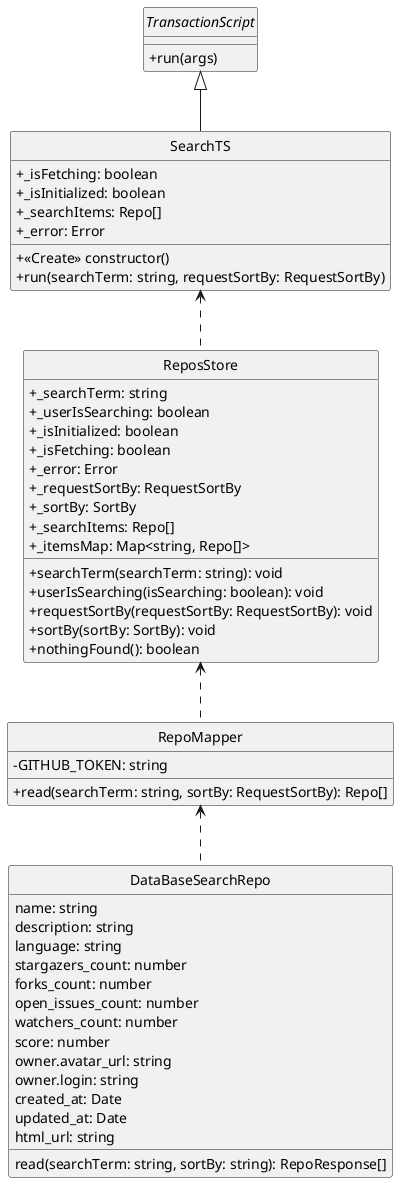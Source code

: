 @startuml
    ' Don't show icons near class names.
    hide circle
    ' Show attribute visibility as text (+, ~, #, -), not as icons.
    skinparam classAttributeIconSize 0

    interface TransactionScript {
        +run(args)
    }

    ' class SetSearchParamTS {
    '     +defaultSearchParam: string

    '     +<<Create>> constructor(defaultSearchParam)
    '     +run(searchParam)
    ' }
    ' TransactionScript <|-- SetSearchParamTS

    ' class SetSearchResultsParamTS {
    '     +defaultSearchResultsParam: string

    '     +<<Create>> constructor(defaultSearchResultsParam)
    '     +run(searchResultsParam)
    ' }
    ' TransactionScript <|-- SetSearchResultsParamTS

    class SearchTS {
        +_isFetching: boolean
        +_isInitialized: boolean
        +_searchItems: Repo[]
        +_error: Error

        +<<Create>> constructor()
        +run(searchTerm: string, requestSortBy: RequestSortBy)
    }
    TransactionScript <|-- SearchTS

    class ReposStore {
        +_searchTerm: string
        +_userIsSearching: boolean
        +_isInitialized: boolean
        +_isFetching: boolean
        +_error: Error
        +_requestSortBy: RequestSortBy
        +_sortBy: SortBy
        +_searchItems: Repo[]
        +_itemsMap: Map<string, Repo[]>

        +searchTerm(searchTerm: string): void
        +userIsSearching(isSearching: boolean): void
        +requestSortBy(requestSortBy: RequestSortBy): void
        +sortBy(sortBy: SortBy): void
        +nothingFound(): boolean
    }

    class RepoMapper {
        -GITHUB_TOKEN: string

        +read(searchTerm: string, sortBy: RequestSortBy): Repo[]
    }

    class DataBaseSearchRepo {
        name: string
        description: string
        language: string
        stargazers_count: number
        forks_count: number
        open_issues_count: number
        watchers_count: number
        score: number
        owner.avatar_url: string
        owner.login: string
        created_at: Date
        updated_at: Date
        html_url: string

        read(searchTerm: string, sortBy: string): RepoResponse[]
    }
    SearchTS <.. ReposStore
    ReposStore <.. RepoMapper
    RepoMapper <.. DataBaseSearchRepo

@enduml
